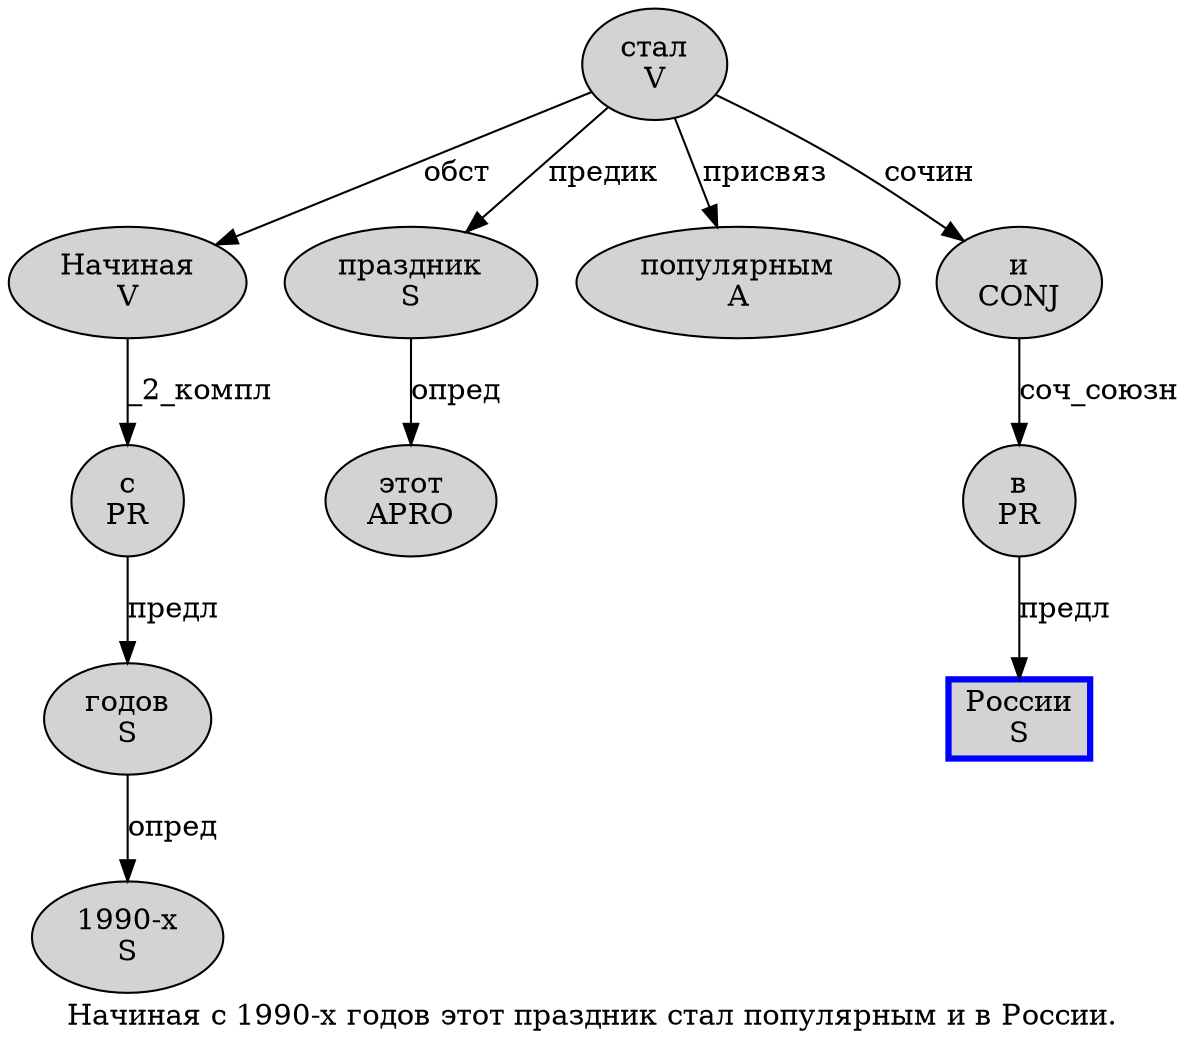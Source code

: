 digraph SENTENCE_1470 {
	graph [label="Начиная с 1990-х годов этот праздник стал популярным и в России."]
	node [style=filled]
		0 [label="Начиная
V" color="" fillcolor=lightgray penwidth=1 shape=ellipse]
		1 [label="с
PR" color="" fillcolor=lightgray penwidth=1 shape=ellipse]
		2 [label="1990-х
S" color="" fillcolor=lightgray penwidth=1 shape=ellipse]
		3 [label="годов
S" color="" fillcolor=lightgray penwidth=1 shape=ellipse]
		4 [label="этот
APRO" color="" fillcolor=lightgray penwidth=1 shape=ellipse]
		5 [label="праздник
S" color="" fillcolor=lightgray penwidth=1 shape=ellipse]
		6 [label="стал
V" color="" fillcolor=lightgray penwidth=1 shape=ellipse]
		7 [label="популярным
A" color="" fillcolor=lightgray penwidth=1 shape=ellipse]
		8 [label="и
CONJ" color="" fillcolor=lightgray penwidth=1 shape=ellipse]
		9 [label="в
PR" color="" fillcolor=lightgray penwidth=1 shape=ellipse]
		10 [label="России
S" color=blue fillcolor=lightgray penwidth=3 shape=box]
			1 -> 3 [label="предл"]
			0 -> 1 [label="_2_компл"]
			9 -> 10 [label="предл"]
			3 -> 2 [label="опред"]
			5 -> 4 [label="опред"]
			8 -> 9 [label="соч_союзн"]
			6 -> 0 [label="обст"]
			6 -> 5 [label="предик"]
			6 -> 7 [label="присвяз"]
			6 -> 8 [label="сочин"]
}